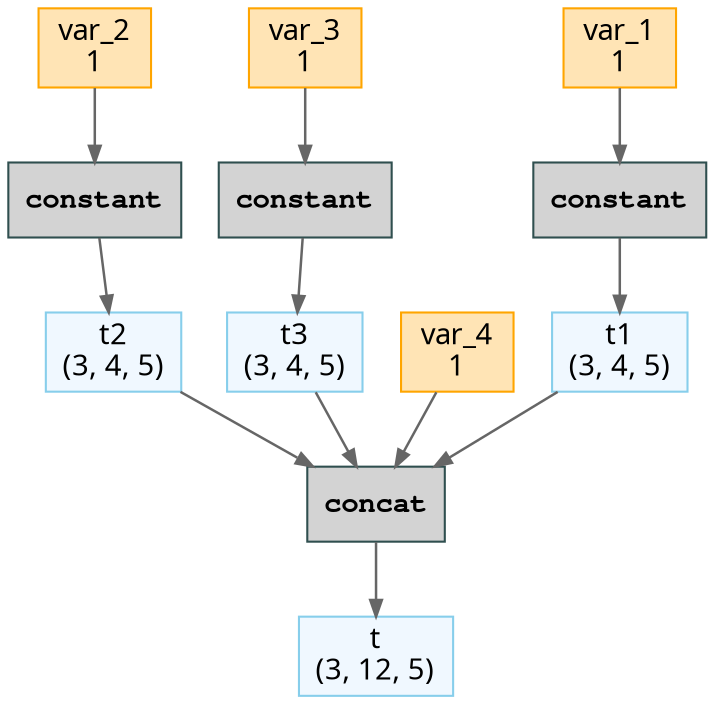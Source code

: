 // Computational Graph
digraph {
	rankdir=TB
	node [shape=record]
	127589636296416 [label="t1
(3, 4, 5)" color=skyblue fillcolor=aliceblue fontname="Sans-Serif" labeljust=l shape=box style=filled]
	127587660992560 [label=constant color=darkslategray fillcolor=lightgray fontname="Courier Bold" labeljust=l shape=box style=filled]
	127587662470000 [label="var_1
1" color=orange fillcolor=moccasin fontname="Sans-Serif" labeljust=l shape=box style=filled]
	127587662471056 [label="t2
(3, 4, 5)" color=skyblue fillcolor=aliceblue fontname="Sans-Serif" labeljust=l shape=box style=filled]
	127587660992704 [label=constant color=darkslategray fillcolor=lightgray fontname="Courier Bold" labeljust=l shape=box style=filled]
	127587660992848 [label="var_2
1" color=orange fillcolor=moccasin fontname="Sans-Serif" labeljust=l shape=box style=filled]
	127587660992368 [label="t3
(3, 4, 5)" color=skyblue fillcolor=aliceblue fontname="Sans-Serif" labeljust=l shape=box style=filled]
	127587660992992 [label=constant color=darkslategray fillcolor=lightgray fontname="Courier Bold" labeljust=l shape=box style=filled]
	127587660993232 [label="var_3
1" color=orange fillcolor=moccasin fontname="Sans-Serif" labeljust=l shape=box style=filled]
	127587660993184 [label="t
(3, 12, 5)" color=skyblue fillcolor=aliceblue fontname="Sans-Serif" labeljust=l shape=box style=filled]
	127587660993616 [label=concat color=darkslategray fillcolor=lightgray fontname="Courier Bold" labeljust=l shape=box style=filled]
	127587660993568 [label="var_4
1" color=orange fillcolor=moccasin fontname="Sans-Serif" labeljust=l shape=box style=filled]
	127587660992560 -> 127589636296416 [arrowsize=0.8 color=gray40 penwidth=1.2]
	127587662470000 -> 127587660992560 [arrowsize=0.8 color=gray40 penwidth=1.2]
	127587660992704 -> 127587662471056 [arrowsize=0.8 color=gray40 penwidth=1.2]
	127587660992848 -> 127587660992704 [arrowsize=0.8 color=gray40 penwidth=1.2]
	127587660992992 -> 127587660992368 [arrowsize=0.8 color=gray40 penwidth=1.2]
	127587660993232 -> 127587660992992 [arrowsize=0.8 color=gray40 penwidth=1.2]
	127587660993616 -> 127587660993184 [arrowsize=0.8 color=gray40 penwidth=1.2]
	127589636296416 -> 127587660993616 [arrowsize=0.8 color=gray40 penwidth=1.2]
	127587662471056 -> 127587660993616 [arrowsize=0.8 color=gray40 penwidth=1.2]
	127587660992368 -> 127587660993616 [arrowsize=0.8 color=gray40 penwidth=1.2]
	127587660993568 -> 127587660993616 [arrowsize=0.8 color=gray40 penwidth=1.2]
}
